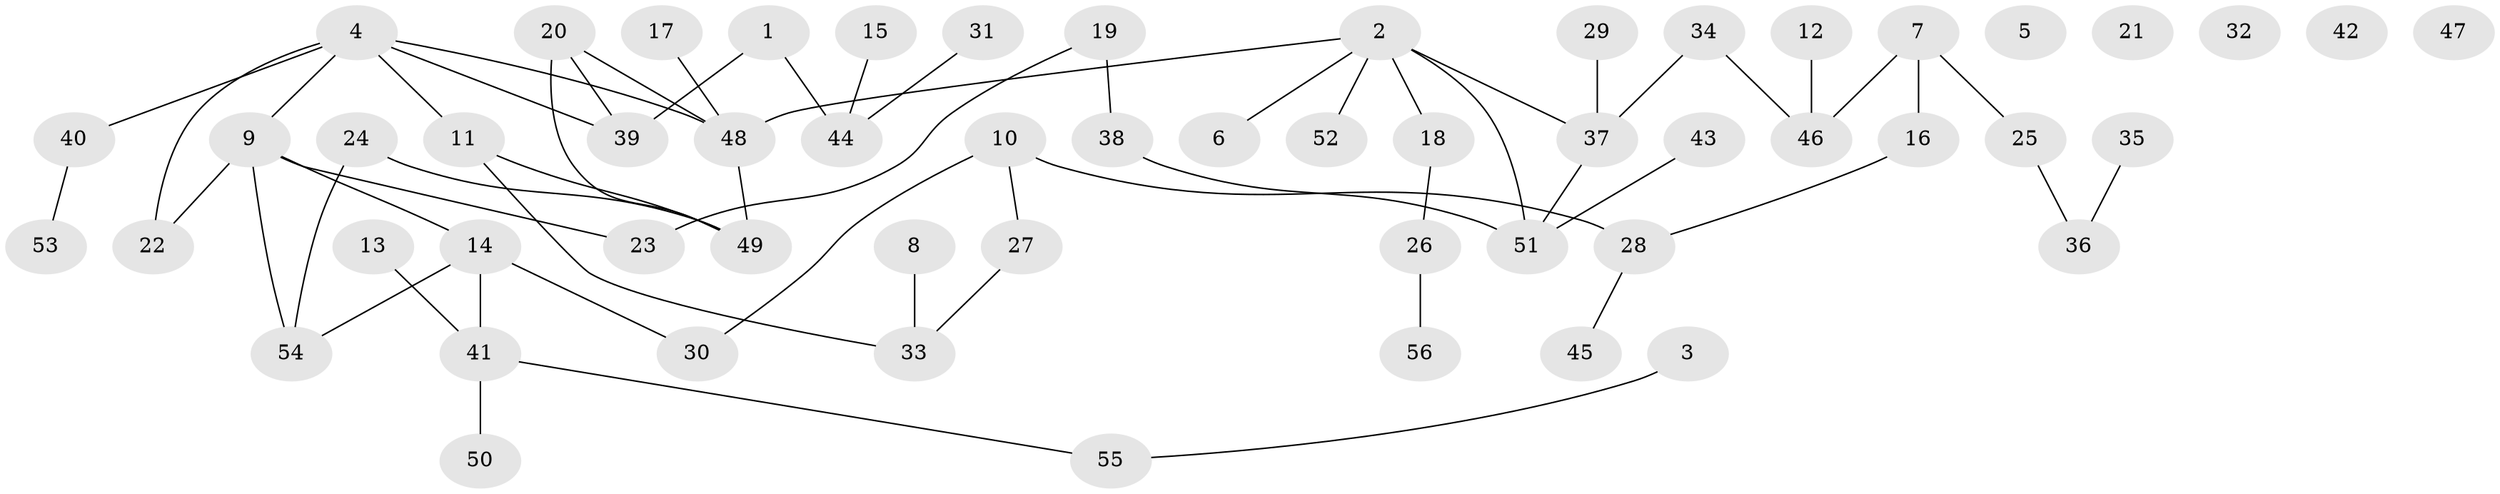 // coarse degree distribution, {3: 0.1891891891891892, 4: 0.10810810810810811, 1: 0.32432432432432434, 5: 0.08108108108108109, 0: 0.13513513513513514, 2: 0.16216216216216217}
// Generated by graph-tools (version 1.1) at 2025/23/03/03/25 07:23:24]
// undirected, 56 vertices, 60 edges
graph export_dot {
graph [start="1"]
  node [color=gray90,style=filled];
  1;
  2;
  3;
  4;
  5;
  6;
  7;
  8;
  9;
  10;
  11;
  12;
  13;
  14;
  15;
  16;
  17;
  18;
  19;
  20;
  21;
  22;
  23;
  24;
  25;
  26;
  27;
  28;
  29;
  30;
  31;
  32;
  33;
  34;
  35;
  36;
  37;
  38;
  39;
  40;
  41;
  42;
  43;
  44;
  45;
  46;
  47;
  48;
  49;
  50;
  51;
  52;
  53;
  54;
  55;
  56;
  1 -- 39;
  1 -- 44;
  2 -- 6;
  2 -- 18;
  2 -- 37;
  2 -- 48;
  2 -- 51;
  2 -- 52;
  3 -- 55;
  4 -- 9;
  4 -- 11;
  4 -- 22;
  4 -- 39;
  4 -- 40;
  4 -- 48;
  7 -- 16;
  7 -- 25;
  7 -- 46;
  8 -- 33;
  9 -- 14;
  9 -- 22;
  9 -- 23;
  9 -- 54;
  10 -- 27;
  10 -- 28;
  10 -- 30;
  11 -- 33;
  11 -- 49;
  12 -- 46;
  13 -- 41;
  14 -- 30;
  14 -- 41;
  14 -- 54;
  15 -- 44;
  16 -- 28;
  17 -- 48;
  18 -- 26;
  19 -- 23;
  19 -- 38;
  20 -- 39;
  20 -- 48;
  20 -- 49;
  24 -- 49;
  24 -- 54;
  25 -- 36;
  26 -- 56;
  27 -- 33;
  28 -- 45;
  29 -- 37;
  31 -- 44;
  34 -- 37;
  34 -- 46;
  35 -- 36;
  37 -- 51;
  38 -- 51;
  40 -- 53;
  41 -- 50;
  41 -- 55;
  43 -- 51;
  48 -- 49;
}
